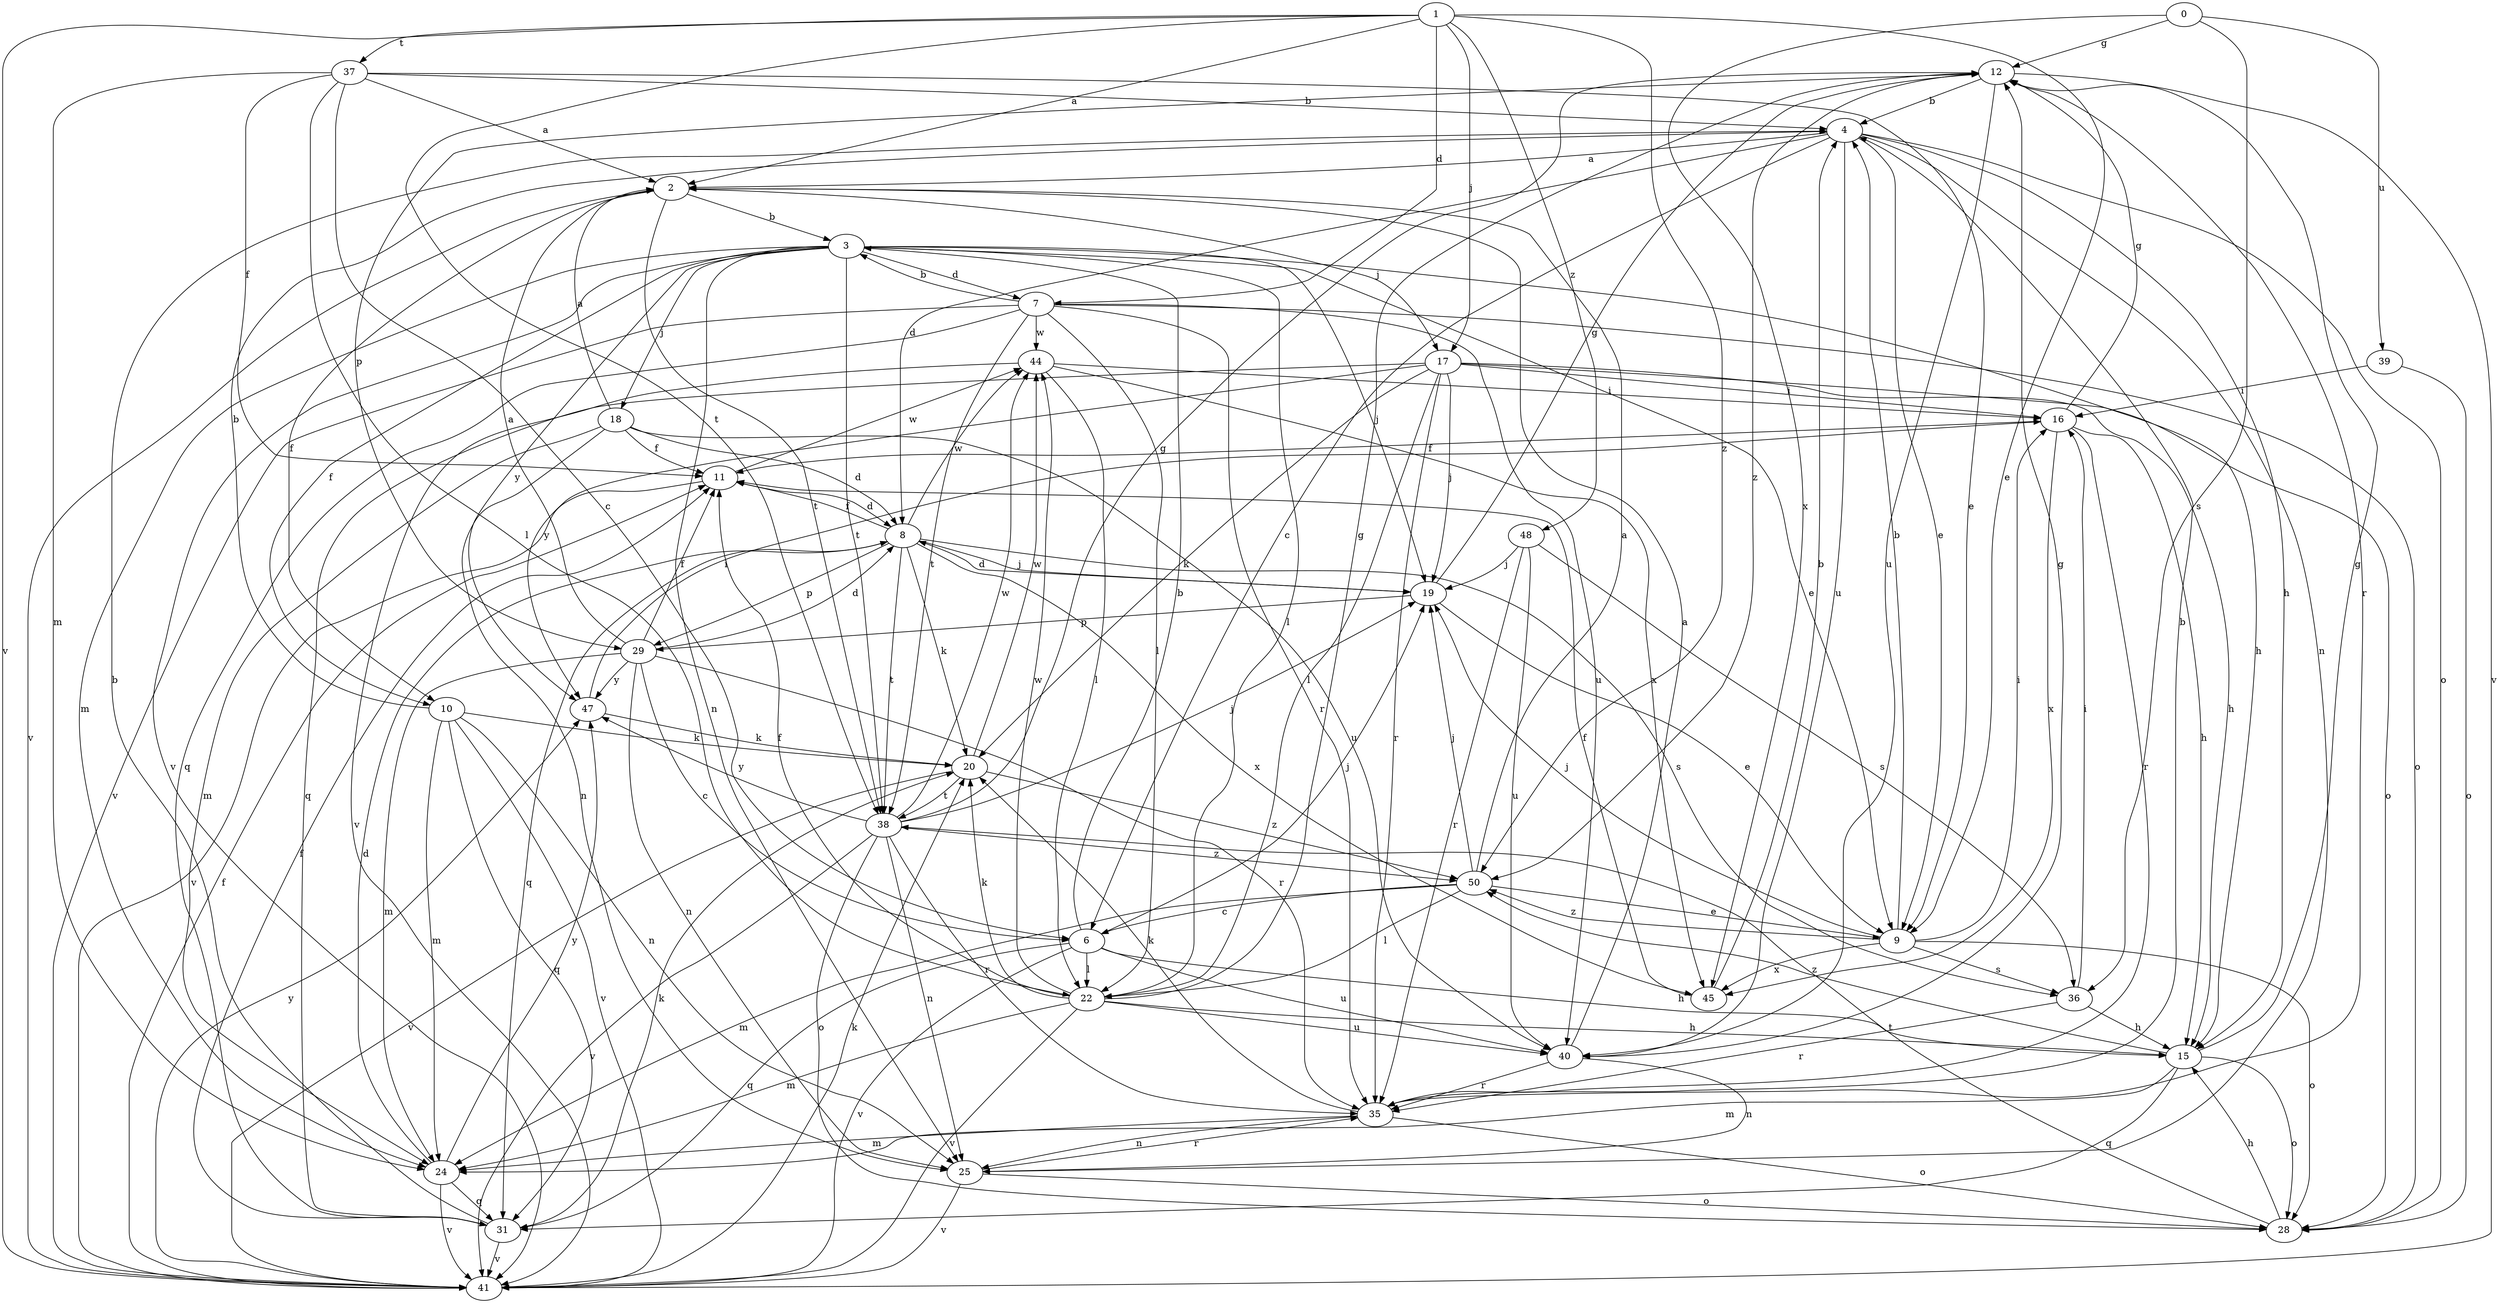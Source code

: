 strict digraph  {
0;
1;
2;
3;
4;
6;
7;
8;
9;
10;
11;
12;
15;
16;
17;
18;
19;
20;
22;
24;
25;
28;
29;
31;
35;
36;
37;
38;
39;
40;
41;
44;
45;
47;
48;
50;
0 -> 12  [label=g];
0 -> 36  [label=s];
0 -> 39  [label=u];
0 -> 45  [label=x];
1 -> 2  [label=a];
1 -> 7  [label=d];
1 -> 9  [label=e];
1 -> 17  [label=j];
1 -> 37  [label=t];
1 -> 38  [label=t];
1 -> 41  [label=v];
1 -> 48  [label=z];
1 -> 50  [label=z];
2 -> 3  [label=b];
2 -> 10  [label=f];
2 -> 17  [label=j];
2 -> 38  [label=t];
2 -> 41  [label=v];
3 -> 7  [label=d];
3 -> 9  [label=e];
3 -> 10  [label=f];
3 -> 15  [label=h];
3 -> 18  [label=j];
3 -> 19  [label=j];
3 -> 22  [label=l];
3 -> 24  [label=m];
3 -> 25  [label=n];
3 -> 38  [label=t];
3 -> 41  [label=v];
3 -> 47  [label=y];
4 -> 2  [label=a];
4 -> 6  [label=c];
4 -> 8  [label=d];
4 -> 9  [label=e];
4 -> 15  [label=h];
4 -> 25  [label=n];
4 -> 28  [label=o];
4 -> 40  [label=u];
6 -> 3  [label=b];
6 -> 15  [label=h];
6 -> 19  [label=j];
6 -> 22  [label=l];
6 -> 31  [label=q];
6 -> 40  [label=u];
6 -> 41  [label=v];
7 -> 3  [label=b];
7 -> 22  [label=l];
7 -> 28  [label=o];
7 -> 31  [label=q];
7 -> 35  [label=r];
7 -> 38  [label=t];
7 -> 40  [label=u];
7 -> 41  [label=v];
7 -> 44  [label=w];
8 -> 11  [label=f];
8 -> 19  [label=j];
8 -> 20  [label=k];
8 -> 29  [label=p];
8 -> 31  [label=q];
8 -> 36  [label=s];
8 -> 38  [label=t];
8 -> 44  [label=w];
8 -> 45  [label=x];
9 -> 4  [label=b];
9 -> 16  [label=i];
9 -> 19  [label=j];
9 -> 28  [label=o];
9 -> 36  [label=s];
9 -> 45  [label=x];
9 -> 50  [label=z];
10 -> 4  [label=b];
10 -> 20  [label=k];
10 -> 24  [label=m];
10 -> 25  [label=n];
10 -> 31  [label=q];
10 -> 41  [label=v];
11 -> 8  [label=d];
11 -> 41  [label=v];
11 -> 44  [label=w];
12 -> 4  [label=b];
12 -> 29  [label=p];
12 -> 35  [label=r];
12 -> 40  [label=u];
12 -> 41  [label=v];
12 -> 50  [label=z];
15 -> 12  [label=g];
15 -> 24  [label=m];
15 -> 28  [label=o];
15 -> 31  [label=q];
15 -> 50  [label=z];
16 -> 11  [label=f];
16 -> 12  [label=g];
16 -> 15  [label=h];
16 -> 35  [label=r];
16 -> 45  [label=x];
17 -> 15  [label=h];
17 -> 16  [label=i];
17 -> 19  [label=j];
17 -> 20  [label=k];
17 -> 22  [label=l];
17 -> 28  [label=o];
17 -> 31  [label=q];
17 -> 35  [label=r];
17 -> 47  [label=y];
18 -> 2  [label=a];
18 -> 8  [label=d];
18 -> 11  [label=f];
18 -> 24  [label=m];
18 -> 25  [label=n];
18 -> 40  [label=u];
19 -> 8  [label=d];
19 -> 9  [label=e];
19 -> 12  [label=g];
19 -> 29  [label=p];
20 -> 38  [label=t];
20 -> 41  [label=v];
20 -> 44  [label=w];
20 -> 50  [label=z];
22 -> 11  [label=f];
22 -> 12  [label=g];
22 -> 15  [label=h];
22 -> 20  [label=k];
22 -> 24  [label=m];
22 -> 40  [label=u];
22 -> 41  [label=v];
22 -> 44  [label=w];
24 -> 8  [label=d];
24 -> 31  [label=q];
24 -> 41  [label=v];
24 -> 47  [label=y];
25 -> 28  [label=o];
25 -> 35  [label=r];
25 -> 41  [label=v];
28 -> 15  [label=h];
28 -> 38  [label=t];
29 -> 2  [label=a];
29 -> 6  [label=c];
29 -> 8  [label=d];
29 -> 11  [label=f];
29 -> 24  [label=m];
29 -> 25  [label=n];
29 -> 35  [label=r];
29 -> 47  [label=y];
31 -> 4  [label=b];
31 -> 11  [label=f];
31 -> 20  [label=k];
31 -> 41  [label=v];
35 -> 4  [label=b];
35 -> 20  [label=k];
35 -> 24  [label=m];
35 -> 25  [label=n];
35 -> 28  [label=o];
36 -> 15  [label=h];
36 -> 16  [label=i];
36 -> 35  [label=r];
37 -> 2  [label=a];
37 -> 4  [label=b];
37 -> 6  [label=c];
37 -> 9  [label=e];
37 -> 11  [label=f];
37 -> 22  [label=l];
37 -> 24  [label=m];
38 -> 12  [label=g];
38 -> 19  [label=j];
38 -> 25  [label=n];
38 -> 28  [label=o];
38 -> 35  [label=r];
38 -> 41  [label=v];
38 -> 44  [label=w];
38 -> 47  [label=y];
38 -> 50  [label=z];
39 -> 16  [label=i];
39 -> 28  [label=o];
40 -> 2  [label=a];
40 -> 12  [label=g];
40 -> 25  [label=n];
40 -> 35  [label=r];
41 -> 11  [label=f];
41 -> 20  [label=k];
41 -> 47  [label=y];
44 -> 16  [label=i];
44 -> 22  [label=l];
44 -> 41  [label=v];
44 -> 45  [label=x];
45 -> 4  [label=b];
45 -> 11  [label=f];
47 -> 16  [label=i];
47 -> 20  [label=k];
48 -> 19  [label=j];
48 -> 35  [label=r];
48 -> 36  [label=s];
48 -> 40  [label=u];
50 -> 2  [label=a];
50 -> 6  [label=c];
50 -> 9  [label=e];
50 -> 19  [label=j];
50 -> 22  [label=l];
50 -> 24  [label=m];
}
